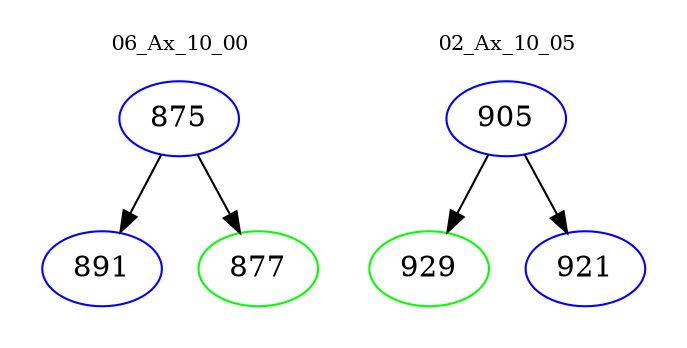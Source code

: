 digraph{
subgraph cluster_0 {
color = white
label = "06_Ax_10_00";
fontsize=10;
T0_875 [label="875", color="blue"]
T0_875 -> T0_891 [color="black"]
T0_891 [label="891", color="blue"]
T0_875 -> T0_877 [color="black"]
T0_877 [label="877", color="green"]
}
subgraph cluster_1 {
color = white
label = "02_Ax_10_05";
fontsize=10;
T1_905 [label="905", color="blue"]
T1_905 -> T1_929 [color="black"]
T1_929 [label="929", color="green"]
T1_905 -> T1_921 [color="black"]
T1_921 [label="921", color="blue"]
}
}
